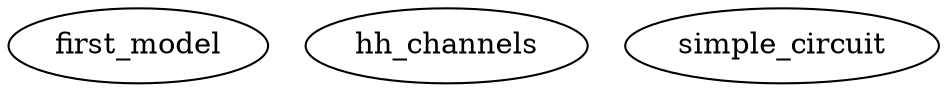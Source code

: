 /* Created by mdot for Matlab */
digraph m2html {

  first_model [URL="first_model.html"];
  hh_channels [URL="hh_channels.html"];
  simple_circuit [URL="simple_circuit.html"];
}